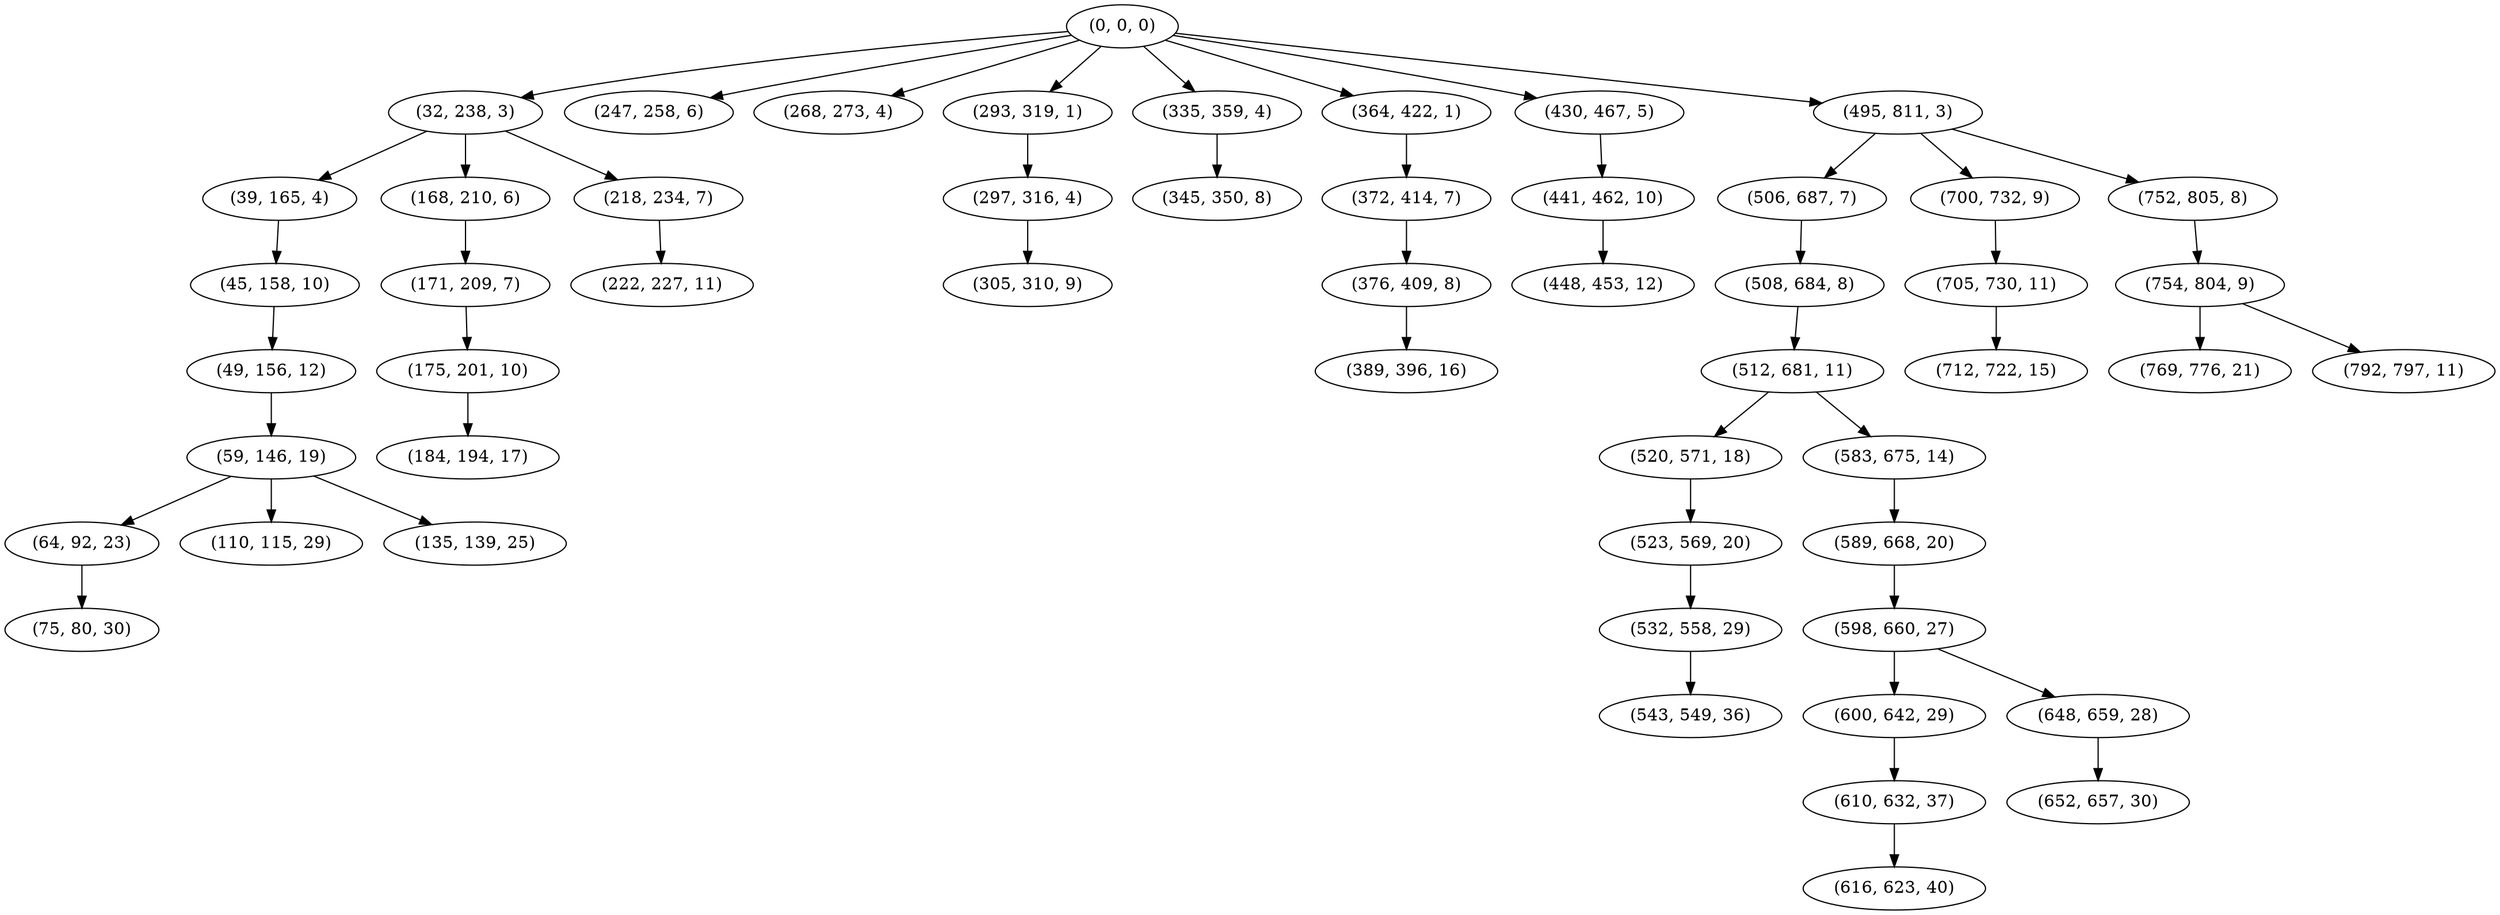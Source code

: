 digraph tree {
    "(0, 0, 0)";
    "(32, 238, 3)";
    "(39, 165, 4)";
    "(45, 158, 10)";
    "(49, 156, 12)";
    "(59, 146, 19)";
    "(64, 92, 23)";
    "(75, 80, 30)";
    "(110, 115, 29)";
    "(135, 139, 25)";
    "(168, 210, 6)";
    "(171, 209, 7)";
    "(175, 201, 10)";
    "(184, 194, 17)";
    "(218, 234, 7)";
    "(222, 227, 11)";
    "(247, 258, 6)";
    "(268, 273, 4)";
    "(293, 319, 1)";
    "(297, 316, 4)";
    "(305, 310, 9)";
    "(335, 359, 4)";
    "(345, 350, 8)";
    "(364, 422, 1)";
    "(372, 414, 7)";
    "(376, 409, 8)";
    "(389, 396, 16)";
    "(430, 467, 5)";
    "(441, 462, 10)";
    "(448, 453, 12)";
    "(495, 811, 3)";
    "(506, 687, 7)";
    "(508, 684, 8)";
    "(512, 681, 11)";
    "(520, 571, 18)";
    "(523, 569, 20)";
    "(532, 558, 29)";
    "(543, 549, 36)";
    "(583, 675, 14)";
    "(589, 668, 20)";
    "(598, 660, 27)";
    "(600, 642, 29)";
    "(610, 632, 37)";
    "(616, 623, 40)";
    "(648, 659, 28)";
    "(652, 657, 30)";
    "(700, 732, 9)";
    "(705, 730, 11)";
    "(712, 722, 15)";
    "(752, 805, 8)";
    "(754, 804, 9)";
    "(769, 776, 21)";
    "(792, 797, 11)";
    "(0, 0, 0)" -> "(32, 238, 3)";
    "(0, 0, 0)" -> "(247, 258, 6)";
    "(0, 0, 0)" -> "(268, 273, 4)";
    "(0, 0, 0)" -> "(293, 319, 1)";
    "(0, 0, 0)" -> "(335, 359, 4)";
    "(0, 0, 0)" -> "(364, 422, 1)";
    "(0, 0, 0)" -> "(430, 467, 5)";
    "(0, 0, 0)" -> "(495, 811, 3)";
    "(32, 238, 3)" -> "(39, 165, 4)";
    "(32, 238, 3)" -> "(168, 210, 6)";
    "(32, 238, 3)" -> "(218, 234, 7)";
    "(39, 165, 4)" -> "(45, 158, 10)";
    "(45, 158, 10)" -> "(49, 156, 12)";
    "(49, 156, 12)" -> "(59, 146, 19)";
    "(59, 146, 19)" -> "(64, 92, 23)";
    "(59, 146, 19)" -> "(110, 115, 29)";
    "(59, 146, 19)" -> "(135, 139, 25)";
    "(64, 92, 23)" -> "(75, 80, 30)";
    "(168, 210, 6)" -> "(171, 209, 7)";
    "(171, 209, 7)" -> "(175, 201, 10)";
    "(175, 201, 10)" -> "(184, 194, 17)";
    "(218, 234, 7)" -> "(222, 227, 11)";
    "(293, 319, 1)" -> "(297, 316, 4)";
    "(297, 316, 4)" -> "(305, 310, 9)";
    "(335, 359, 4)" -> "(345, 350, 8)";
    "(364, 422, 1)" -> "(372, 414, 7)";
    "(372, 414, 7)" -> "(376, 409, 8)";
    "(376, 409, 8)" -> "(389, 396, 16)";
    "(430, 467, 5)" -> "(441, 462, 10)";
    "(441, 462, 10)" -> "(448, 453, 12)";
    "(495, 811, 3)" -> "(506, 687, 7)";
    "(495, 811, 3)" -> "(700, 732, 9)";
    "(495, 811, 3)" -> "(752, 805, 8)";
    "(506, 687, 7)" -> "(508, 684, 8)";
    "(508, 684, 8)" -> "(512, 681, 11)";
    "(512, 681, 11)" -> "(520, 571, 18)";
    "(512, 681, 11)" -> "(583, 675, 14)";
    "(520, 571, 18)" -> "(523, 569, 20)";
    "(523, 569, 20)" -> "(532, 558, 29)";
    "(532, 558, 29)" -> "(543, 549, 36)";
    "(583, 675, 14)" -> "(589, 668, 20)";
    "(589, 668, 20)" -> "(598, 660, 27)";
    "(598, 660, 27)" -> "(600, 642, 29)";
    "(598, 660, 27)" -> "(648, 659, 28)";
    "(600, 642, 29)" -> "(610, 632, 37)";
    "(610, 632, 37)" -> "(616, 623, 40)";
    "(648, 659, 28)" -> "(652, 657, 30)";
    "(700, 732, 9)" -> "(705, 730, 11)";
    "(705, 730, 11)" -> "(712, 722, 15)";
    "(752, 805, 8)" -> "(754, 804, 9)";
    "(754, 804, 9)" -> "(769, 776, 21)";
    "(754, 804, 9)" -> "(792, 797, 11)";
}
